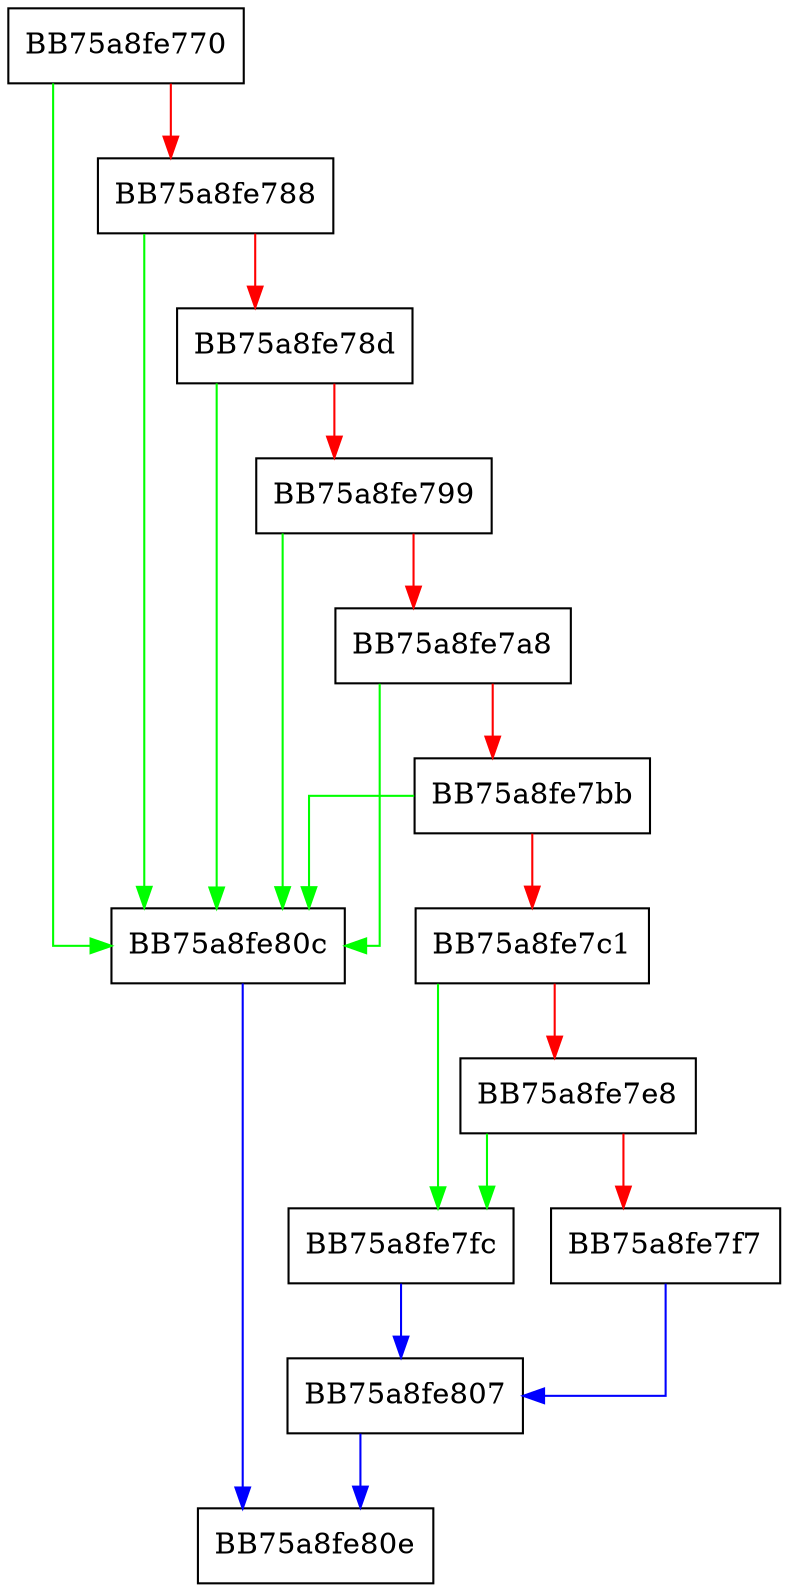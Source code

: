 digraph UKAM_POOL_push_free {
  node [shape="box"];
  graph [splines=ortho];
  BB75a8fe770 -> BB75a8fe80c [color="green"];
  BB75a8fe770 -> BB75a8fe788 [color="red"];
  BB75a8fe788 -> BB75a8fe80c [color="green"];
  BB75a8fe788 -> BB75a8fe78d [color="red"];
  BB75a8fe78d -> BB75a8fe80c [color="green"];
  BB75a8fe78d -> BB75a8fe799 [color="red"];
  BB75a8fe799 -> BB75a8fe80c [color="green"];
  BB75a8fe799 -> BB75a8fe7a8 [color="red"];
  BB75a8fe7a8 -> BB75a8fe80c [color="green"];
  BB75a8fe7a8 -> BB75a8fe7bb [color="red"];
  BB75a8fe7bb -> BB75a8fe80c [color="green"];
  BB75a8fe7bb -> BB75a8fe7c1 [color="red"];
  BB75a8fe7c1 -> BB75a8fe7fc [color="green"];
  BB75a8fe7c1 -> BB75a8fe7e8 [color="red"];
  BB75a8fe7e8 -> BB75a8fe7fc [color="green"];
  BB75a8fe7e8 -> BB75a8fe7f7 [color="red"];
  BB75a8fe7f7 -> BB75a8fe807 [color="blue"];
  BB75a8fe7fc -> BB75a8fe807 [color="blue"];
  BB75a8fe807 -> BB75a8fe80e [color="blue"];
  BB75a8fe80c -> BB75a8fe80e [color="blue"];
}
